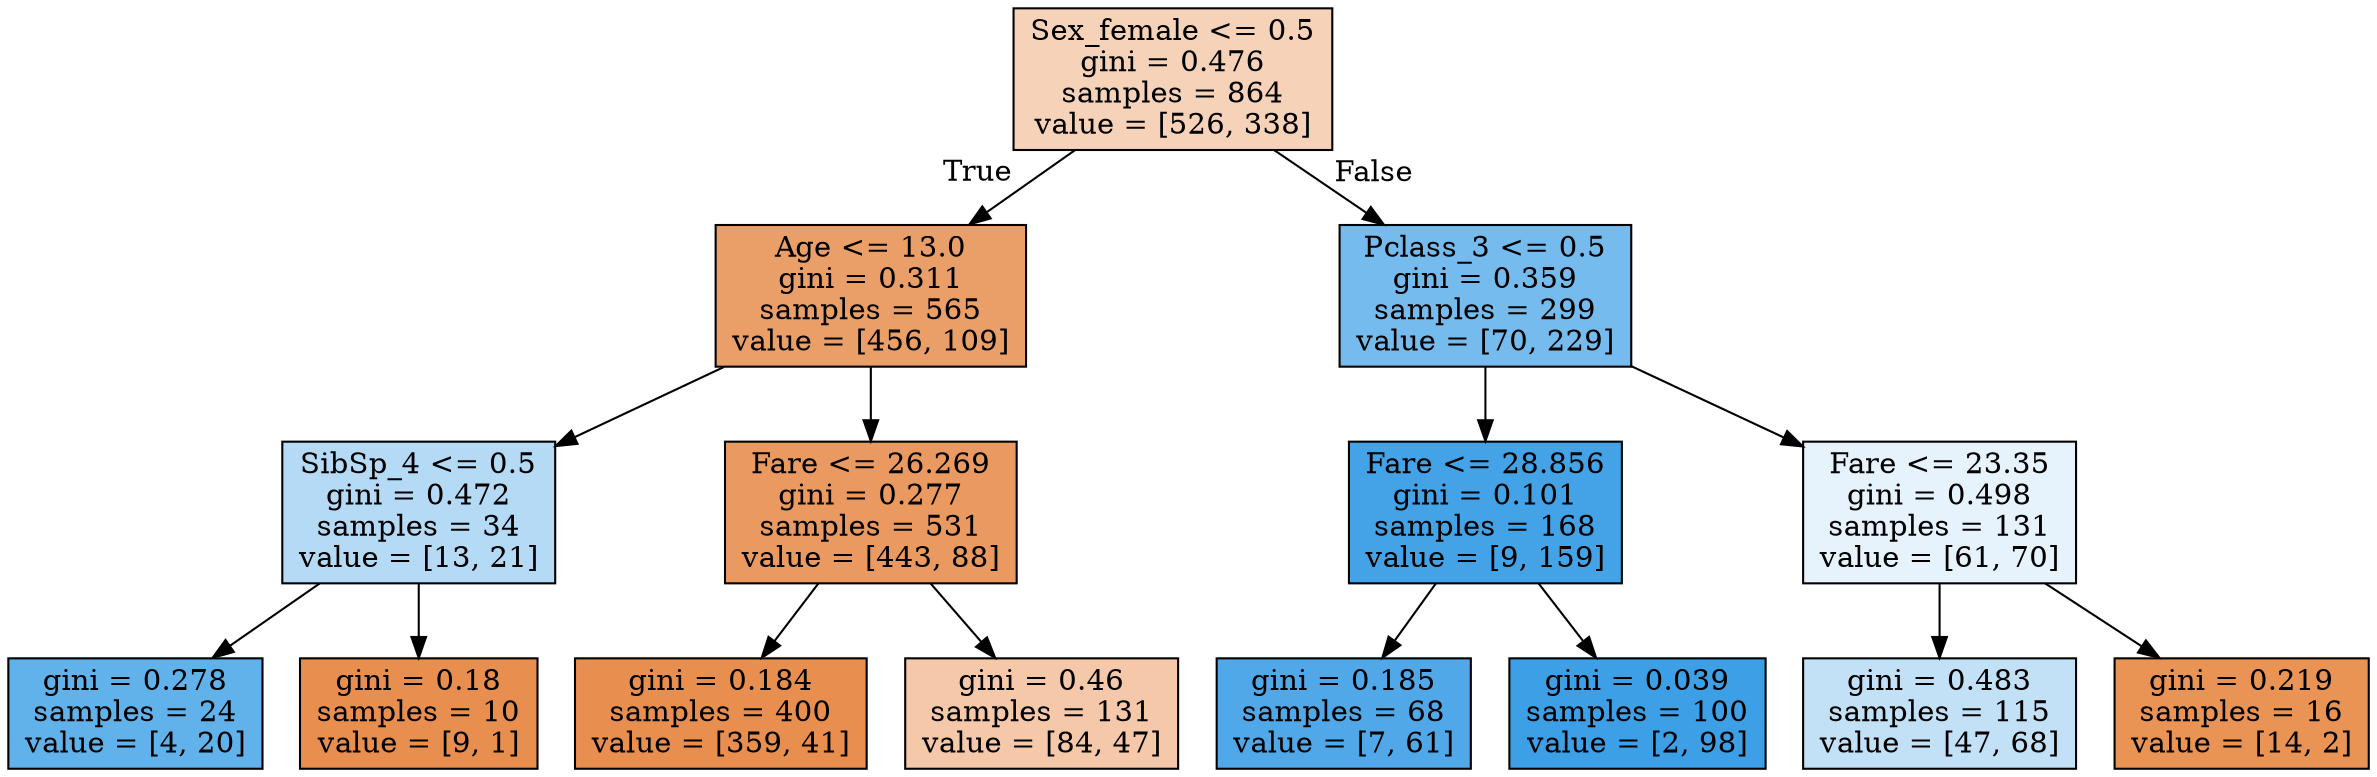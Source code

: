 digraph Tree {
node [shape=box, style="filled", color="black"] ;
0 [label="Sex_female <= 0.5\ngini = 0.476\nsamples = 864\nvalue = [526, 338]", fillcolor="#f6d2b8"] ;
1 [label="Age <= 13.0\ngini = 0.311\nsamples = 565\nvalue = [456, 109]", fillcolor="#eb9f68"] ;
0 -> 1 [labeldistance=2.5, labelangle=45, headlabel="True"] ;
2 [label="SibSp_4 <= 0.5\ngini = 0.472\nsamples = 34\nvalue = [13, 21]", fillcolor="#b4daf5"] ;
1 -> 2 ;
3 [label="gini = 0.278\nsamples = 24\nvalue = [4, 20]", fillcolor="#61b1ea"] ;
2 -> 3 ;
4 [label="gini = 0.18\nsamples = 10\nvalue = [9, 1]", fillcolor="#e88f4f"] ;
2 -> 4 ;
5 [label="Fare <= 26.269\ngini = 0.277\nsamples = 531\nvalue = [443, 88]", fillcolor="#ea9a60"] ;
1 -> 5 ;
6 [label="gini = 0.184\nsamples = 400\nvalue = [359, 41]", fillcolor="#e88f50"] ;
5 -> 6 ;
7 [label="gini = 0.46\nsamples = 131\nvalue = [84, 47]", fillcolor="#f4c8a8"] ;
5 -> 7 ;
8 [label="Pclass_3 <= 0.5\ngini = 0.359\nsamples = 299\nvalue = [70, 229]", fillcolor="#76bbed"] ;
0 -> 8 [labeldistance=2.5, labelangle=-45, headlabel="False"] ;
9 [label="Fare <= 28.856\ngini = 0.101\nsamples = 168\nvalue = [9, 159]", fillcolor="#44a3e6"] ;
8 -> 9 ;
10 [label="gini = 0.185\nsamples = 68\nvalue = [7, 61]", fillcolor="#50a8e8"] ;
9 -> 10 ;
11 [label="gini = 0.039\nsamples = 100\nvalue = [2, 98]", fillcolor="#3d9fe6"] ;
9 -> 11 ;
12 [label="Fare <= 23.35\ngini = 0.498\nsamples = 131\nvalue = [61, 70]", fillcolor="#e6f2fc"] ;
8 -> 12 ;
13 [label="gini = 0.483\nsamples = 115\nvalue = [47, 68]", fillcolor="#c2e1f7"] ;
12 -> 13 ;
14 [label="gini = 0.219\nsamples = 16\nvalue = [14, 2]", fillcolor="#e99355"] ;
12 -> 14 ;
}